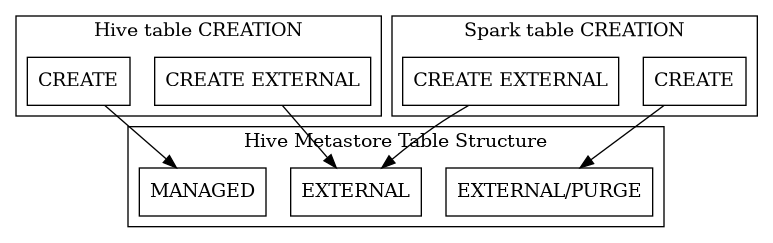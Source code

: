 @startuml

digraph table_creation {

    subgraph cluster_hive {
        label="Hive table CREATION"
        hc [shape=box,label="CREATE"]
        hce [shape=box,label="CREATE EXTERNAL"]
    }
    subgraph cluster_spark {
        label="Spark table CREATION"
        sc [shape=box,label="CREATE"]
        sce [shape=box,label="CREATE EXTERNAL"]
    }
    subgraph cluster_metastore {
        label="Hive Metastore Table Structure"
        hmm [shape=box,label="MANAGED"]
        hmcm [shape=box,label="EXTERNAL/PURGE"]
        hme [shape=box,label="EXTERNAL"]
    }

    hc -> hmm;
    hce -> hme;
    sc -> hmcm;
    sce -> hme;


}

@enduml